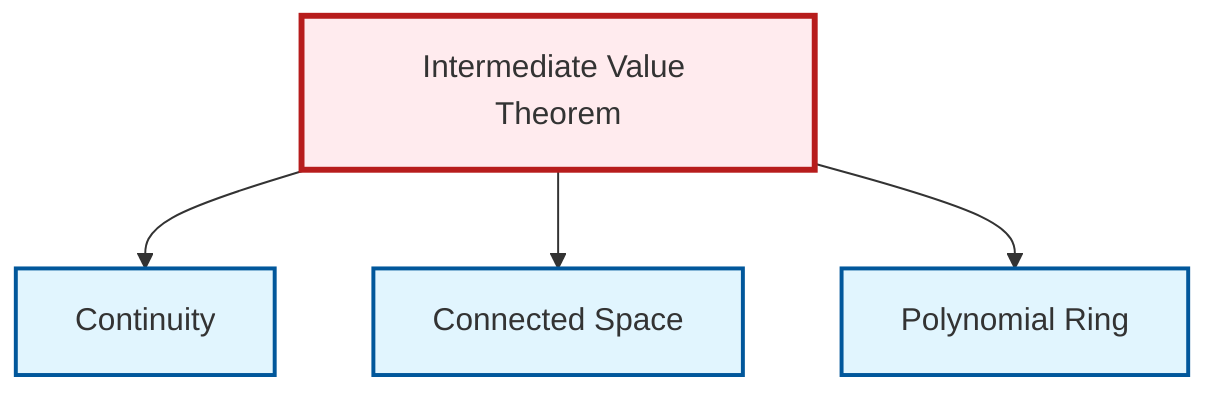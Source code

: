 graph TD
    classDef definition fill:#e1f5fe,stroke:#01579b,stroke-width:2px
    classDef theorem fill:#f3e5f5,stroke:#4a148c,stroke-width:2px
    classDef axiom fill:#fff3e0,stroke:#e65100,stroke-width:2px
    classDef example fill:#e8f5e9,stroke:#1b5e20,stroke-width:2px
    classDef current fill:#ffebee,stroke:#b71c1c,stroke-width:3px
    def-connected["Connected Space"]:::definition
    def-continuity["Continuity"]:::definition
    def-polynomial-ring["Polynomial Ring"]:::definition
    thm-intermediate-value["Intermediate Value Theorem"]:::theorem
    thm-intermediate-value --> def-continuity
    thm-intermediate-value --> def-connected
    thm-intermediate-value --> def-polynomial-ring
    class thm-intermediate-value current